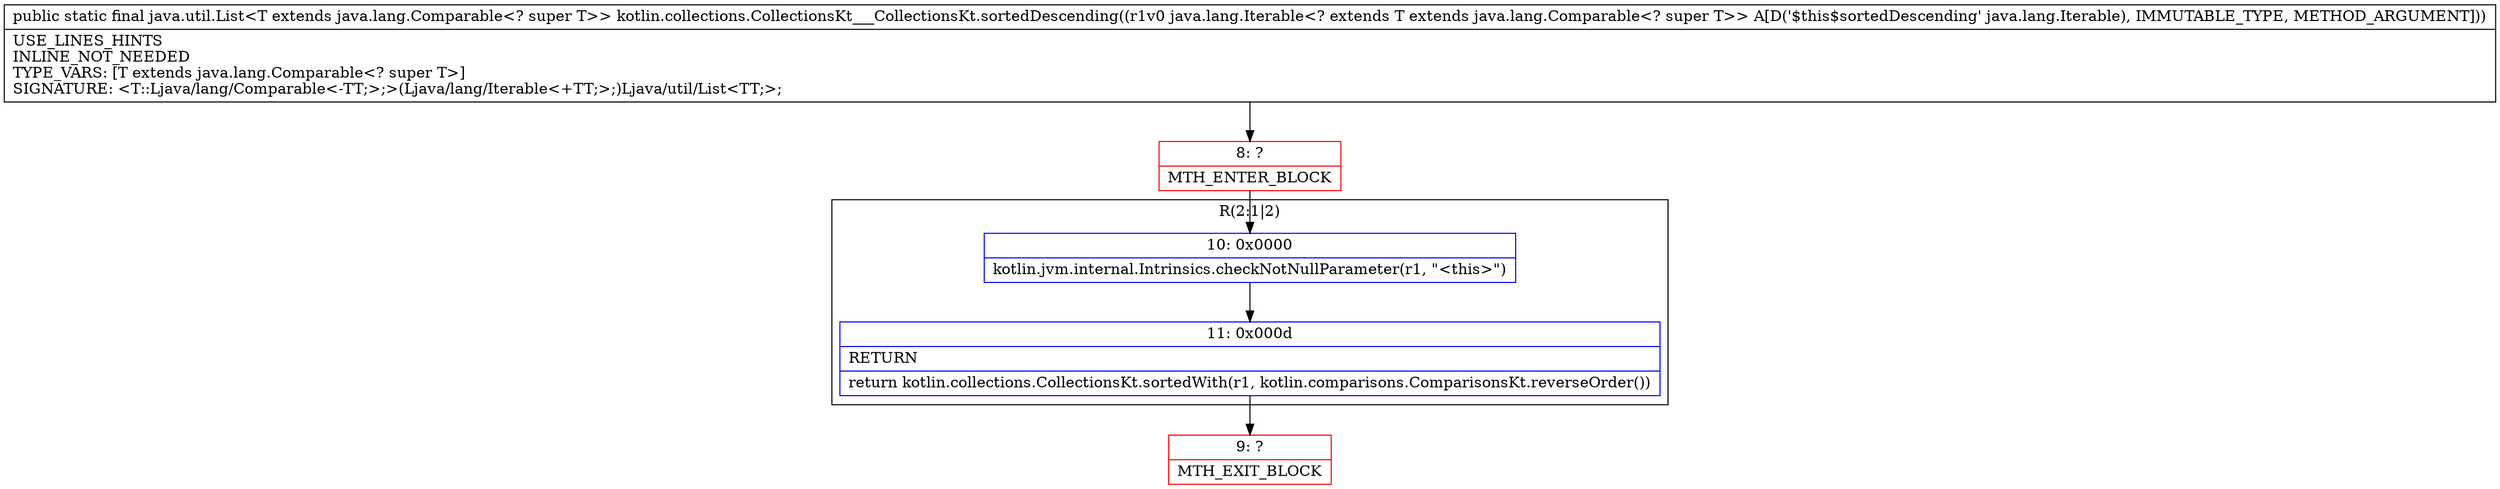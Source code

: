 digraph "CFG forkotlin.collections.CollectionsKt___CollectionsKt.sortedDescending(Ljava\/lang\/Iterable;)Ljava\/util\/List;" {
subgraph cluster_Region_433521176 {
label = "R(2:1|2)";
node [shape=record,color=blue];
Node_10 [shape=record,label="{10\:\ 0x0000|kotlin.jvm.internal.Intrinsics.checkNotNullParameter(r1, \"\<this\>\")\l}"];
Node_11 [shape=record,label="{11\:\ 0x000d|RETURN\l|return kotlin.collections.CollectionsKt.sortedWith(r1, kotlin.comparisons.ComparisonsKt.reverseOrder())\l}"];
}
Node_8 [shape=record,color=red,label="{8\:\ ?|MTH_ENTER_BLOCK\l}"];
Node_9 [shape=record,color=red,label="{9\:\ ?|MTH_EXIT_BLOCK\l}"];
MethodNode[shape=record,label="{public static final java.util.List\<T extends java.lang.Comparable\<? super T\>\> kotlin.collections.CollectionsKt___CollectionsKt.sortedDescending((r1v0 java.lang.Iterable\<? extends T extends java.lang.Comparable\<? super T\>\> A[D('$this$sortedDescending' java.lang.Iterable), IMMUTABLE_TYPE, METHOD_ARGUMENT]))  | USE_LINES_HINTS\lINLINE_NOT_NEEDED\lTYPE_VARS: [T extends java.lang.Comparable\<? super T\>]\lSIGNATURE: \<T::Ljava\/lang\/Comparable\<\-TT;\>;\>(Ljava\/lang\/Iterable\<+TT;\>;)Ljava\/util\/List\<TT;\>;\l}"];
MethodNode -> Node_8;Node_10 -> Node_11;
Node_11 -> Node_9;
Node_8 -> Node_10;
}

